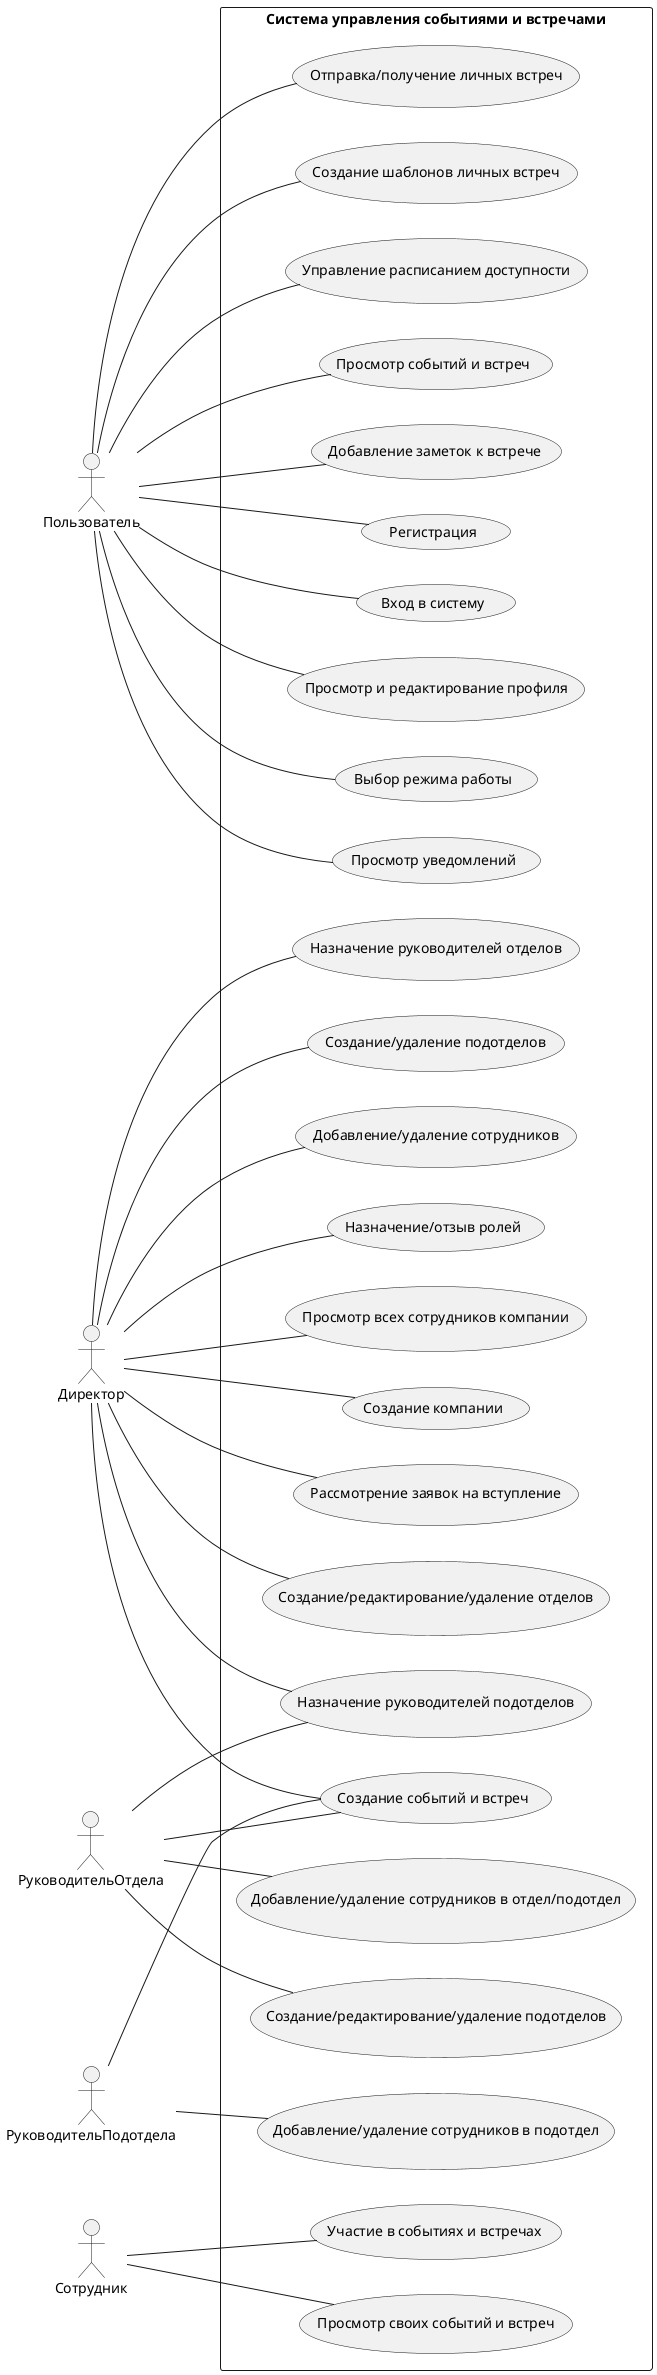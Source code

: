 @startuml
left to right direction
actor Пользователь
actor Директор
actor РуководительОтдела
actor РуководительПодотдела
actor Сотрудник

rectangle "Система управления событиями и встречами" {
  Пользователь -- (Регистрация)
  Пользователь -- (Вход в систему)
  Пользователь -- (Просмотр и редактирование профиля)
  Пользователь -- (Выбор режима работы)
  Пользователь -- (Просмотр уведомлений)
  Пользователь -- (Отправка/получение личных встреч)
  Пользователь -- (Создание шаблонов личных встреч)
  Пользователь -- (Управление расписанием доступности)
  Пользователь -- (Просмотр событий и встреч)
  Пользователь -- (Добавление заметок к встрече)

  Директор -- (Создание компании)
  Директор -- (Рассмотрение заявок на вступление)
  Директор -- (Создание/редактирование/удаление отделов)
  Директор -- (Назначение руководителей отделов)
  Директор -- (Создание/удаление подотделов)
  Директор -- (Назначение руководителей подотделов)
  Директор -- (Добавление/удаление сотрудников)
  Директор -- (Назначение/отзыв ролей)
  Директор -- (Создание событий и встреч)
  Директор -- (Просмотр всех сотрудников компании)

  РуководительОтдела -- (Создание/редактирование/удаление подотделов)
  РуководительОтдела -- (Назначение руководителей подотделов)
  РуководительОтдела -- (Добавление/удаление сотрудников в отдел/подотдел)
  РуководительОтдела -- (Создание событий и встреч)

  РуководительПодотдела -- (Добавление/удаление сотрудников в подотдел)
  РуководительПодотдела -- (Создание событий и встреч)

  Сотрудник -- (Просмотр своих событий и встреч)
  Сотрудник -- (Участие в событиях и встречах)
}

@enduml
